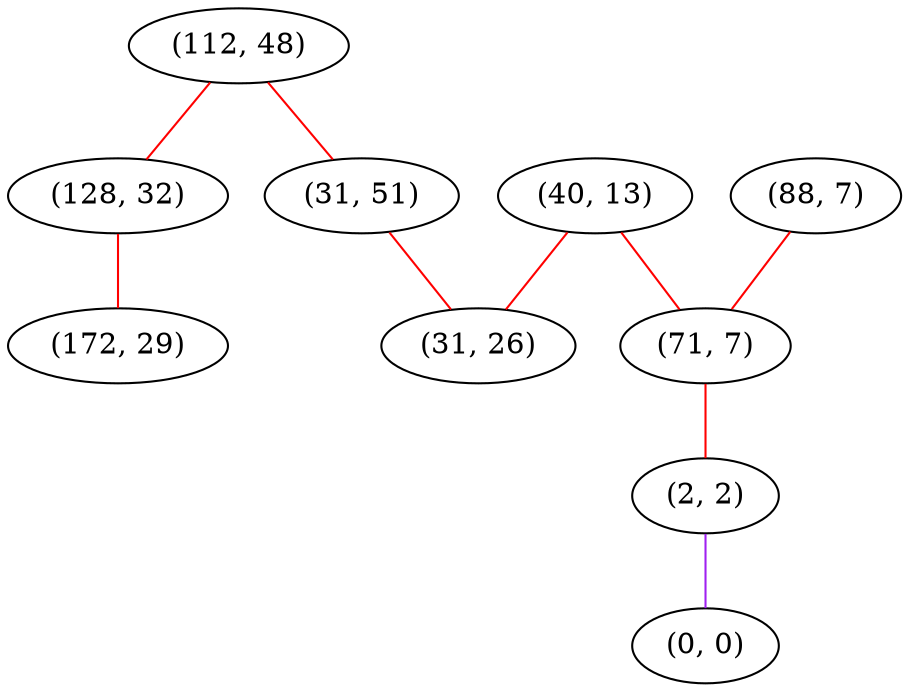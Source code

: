 graph "" {
"(112, 48)";
"(40, 13)";
"(88, 7)";
"(31, 51)";
"(71, 7)";
"(31, 26)";
"(128, 32)";
"(2, 2)";
"(172, 29)";
"(0, 0)";
"(112, 48)" -- "(31, 51)"  [color=red, key=0, weight=1];
"(112, 48)" -- "(128, 32)"  [color=red, key=0, weight=1];
"(40, 13)" -- "(71, 7)"  [color=red, key=0, weight=1];
"(40, 13)" -- "(31, 26)"  [color=red, key=0, weight=1];
"(88, 7)" -- "(71, 7)"  [color=red, key=0, weight=1];
"(31, 51)" -- "(31, 26)"  [color=red, key=0, weight=1];
"(71, 7)" -- "(2, 2)"  [color=red, key=0, weight=1];
"(128, 32)" -- "(172, 29)"  [color=red, key=0, weight=1];
"(2, 2)" -- "(0, 0)"  [color=purple, key=0, weight=4];
}
